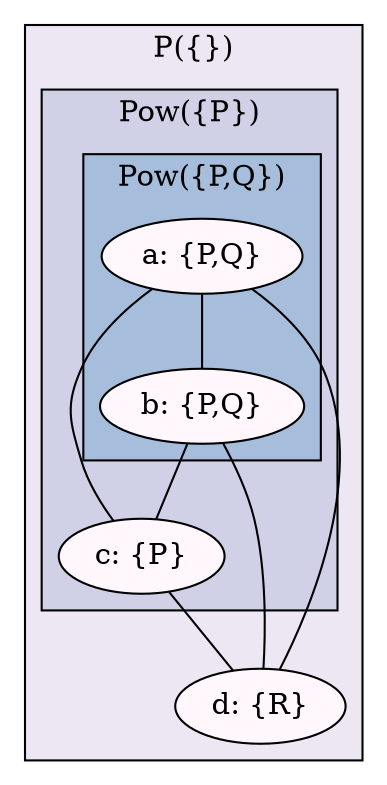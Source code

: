 graph indiscernibility_example {
  node [color="black", fillcolor="/pubu9/1", style="filled"];
  //edge [style="invis"];
  
  subgraph cluster_abcd {
    color="black";
    fillcolor="/pubu9/2";
    label = "P({})"; //{{}}
    style="filled";
    
    subgraph cluster_abc {
      color="black";
      fillcolor="/pubu9/3";
      label = "Pow({P})"; //{{},{P}}
      style="filled";
      
      subgraph cluster_ab {
        color="black";
        fillcolor="/pubu9/4";
        label = "Pow({P,Q})"; //{{},{P},{Q},{P,Q}}
        style="filled";
        node_a [label="a: {P,Q}"];
        node_b [label="b: {P,Q}"];
        node_a -- node_b;
      }
      
      node_c [label="c: {P}"];
      node_a -- node_c;
      node_b -- node_c;
    }
    
    node_d [label="d: {R}"];
    
    node_a -- node_d;
    node_b -- node_d;
    node_c -- node_d;
  }
  
  charset="UTF-8"
  fontsize="11.0"
  //label="Example showing an indiscernability partition for pairs of constances."
  overlap="false"
}

